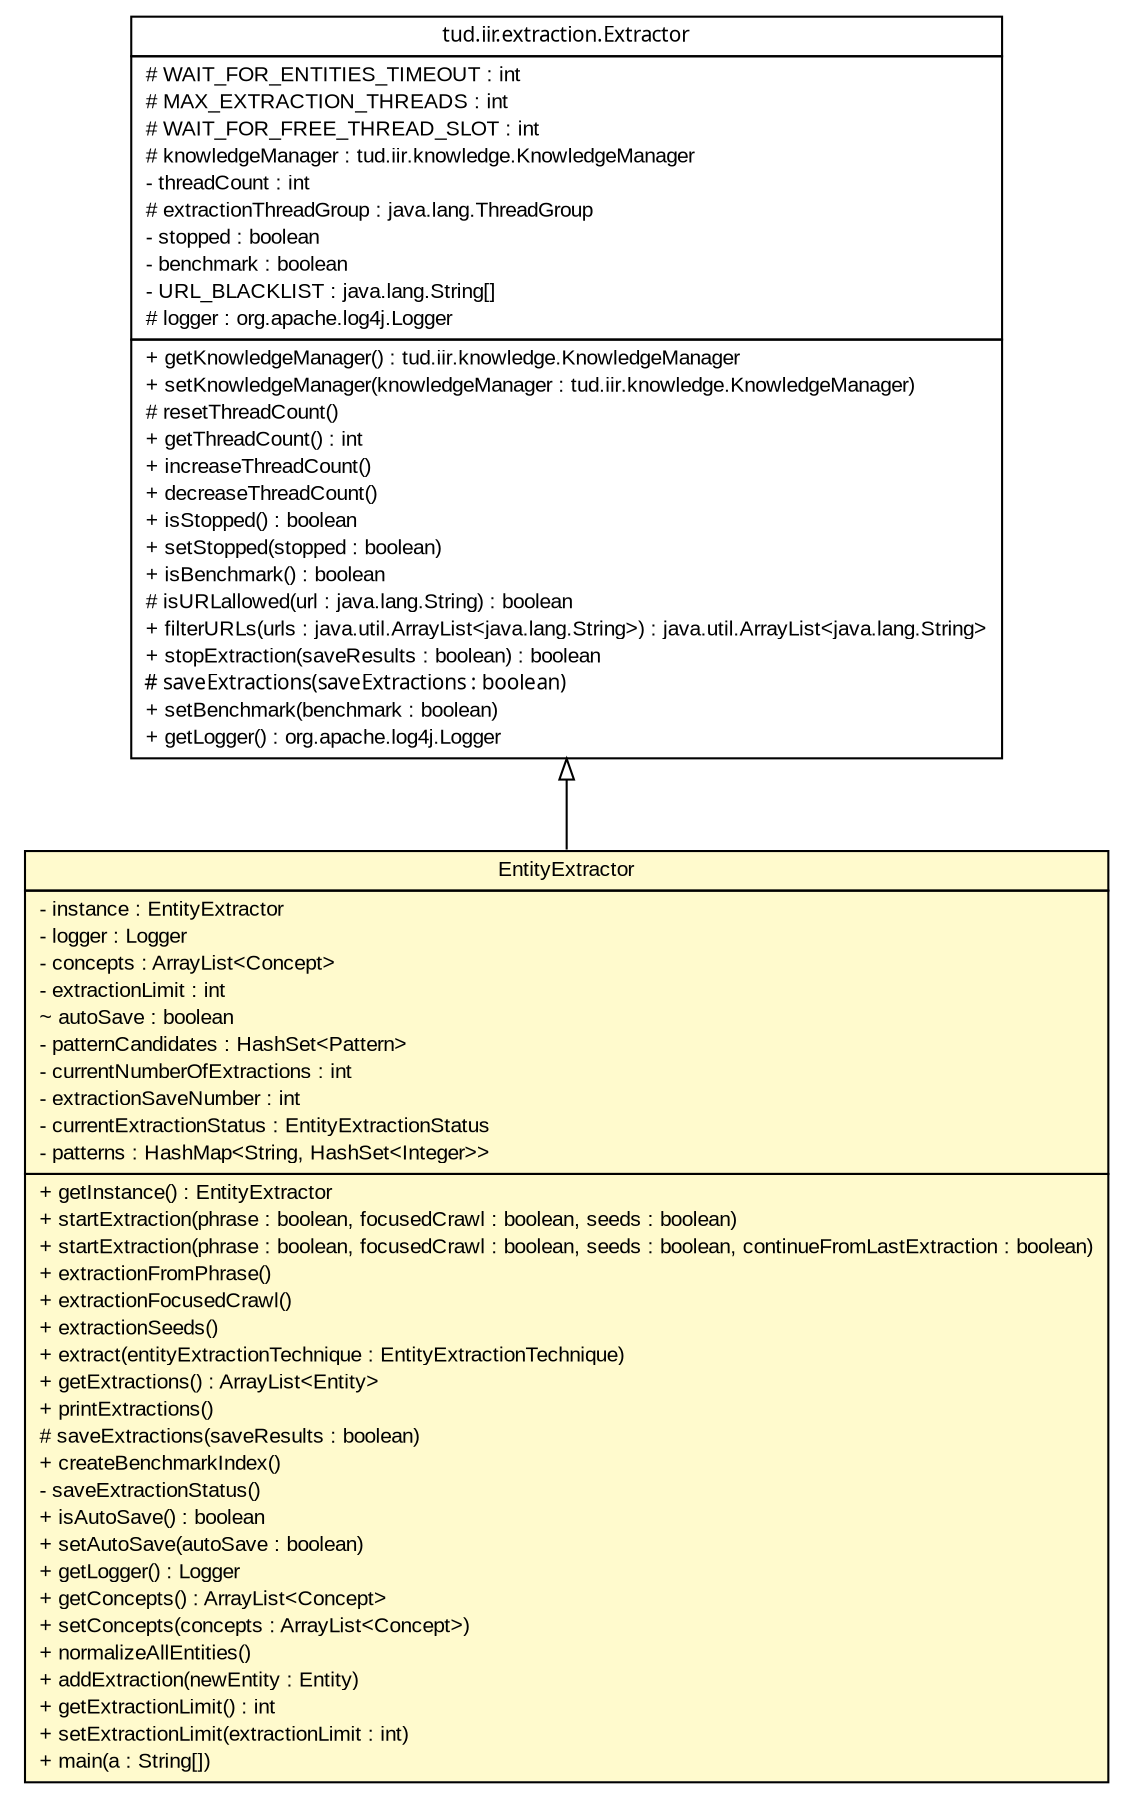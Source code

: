 #!/usr/local/bin/dot
#
# Class diagram 
# Generated by UMLGraph version 5.2 (http://www.umlgraph.org/)
#

digraph G {
	edge [fontname="arial",fontsize=10,labelfontname="arial",labelfontsize=10];
	node [fontname="arial",fontsize=10,shape=plaintext];
	nodesep=0.25;
	ranksep=0.5;
	// tud.iir.extraction.Extractor
	c25078 [label=<<table title="tud.iir.extraction.Extractor" border="0" cellborder="1" cellspacing="0" cellpadding="2" port="p" href="../Extractor.html">
		<tr><td><table border="0" cellspacing="0" cellpadding="1">
<tr><td align="center" balign="center"><font face="ariali"> tud.iir.extraction.Extractor </font></td></tr>
		</table></td></tr>
		<tr><td><table border="0" cellspacing="0" cellpadding="1">
<tr><td align="left" balign="left"> # WAIT_FOR_ENTITIES_TIMEOUT : int </td></tr>
<tr><td align="left" balign="left"> # MAX_EXTRACTION_THREADS : int </td></tr>
<tr><td align="left" balign="left"> # WAIT_FOR_FREE_THREAD_SLOT : int </td></tr>
<tr><td align="left" balign="left"> # knowledgeManager : tud.iir.knowledge.KnowledgeManager </td></tr>
<tr><td align="left" balign="left"> - threadCount : int </td></tr>
<tr><td align="left" balign="left"> # extractionThreadGroup : java.lang.ThreadGroup </td></tr>
<tr><td align="left" balign="left"> - stopped : boolean </td></tr>
<tr><td align="left" balign="left"> - benchmark : boolean </td></tr>
<tr><td align="left" balign="left"> - URL_BLACKLIST : java.lang.String[] </td></tr>
<tr><td align="left" balign="left"> # logger : org.apache.log4j.Logger </td></tr>
		</table></td></tr>
		<tr><td><table border="0" cellspacing="0" cellpadding="1">
<tr><td align="left" balign="left"> + getKnowledgeManager() : tud.iir.knowledge.KnowledgeManager </td></tr>
<tr><td align="left" balign="left"> + setKnowledgeManager(knowledgeManager : tud.iir.knowledge.KnowledgeManager) </td></tr>
<tr><td align="left" balign="left"> # resetThreadCount() </td></tr>
<tr><td align="left" balign="left"> + getThreadCount() : int </td></tr>
<tr><td align="left" balign="left"> + increaseThreadCount() </td></tr>
<tr><td align="left" balign="left"> + decreaseThreadCount() </td></tr>
<tr><td align="left" balign="left"> + isStopped() : boolean </td></tr>
<tr><td align="left" balign="left"> + setStopped(stopped : boolean) </td></tr>
<tr><td align="left" balign="left"> + isBenchmark() : boolean </td></tr>
<tr><td align="left" balign="left"> # isURLallowed(url : java.lang.String) : boolean </td></tr>
<tr><td align="left" balign="left"> + filterURLs(urls : java.util.ArrayList&lt;java.lang.String&gt;) : java.util.ArrayList&lt;java.lang.String&gt; </td></tr>
<tr><td align="left" balign="left"> + stopExtraction(saveResults : boolean) : boolean </td></tr>
<tr><td align="left" balign="left"><font face="ariali" point-size="10.0"> # saveExtractions(saveExtractions : boolean) </font></td></tr>
<tr><td align="left" balign="left"> + setBenchmark(benchmark : boolean) </td></tr>
<tr><td align="left" balign="left"> + getLogger() : org.apache.log4j.Logger </td></tr>
		</table></td></tr>
		</table>>, fontname="arial", fontcolor="black", fontsize=10.0];
	// tud.iir.extraction.entity.EntityExtractor
	c25096 [label=<<table title="tud.iir.extraction.entity.EntityExtractor" border="0" cellborder="1" cellspacing="0" cellpadding="2" port="p" bgcolor="lemonChiffon" href="./EntityExtractor.html">
		<tr><td><table border="0" cellspacing="0" cellpadding="1">
<tr><td align="center" balign="center"> EntityExtractor </td></tr>
		</table></td></tr>
		<tr><td><table border="0" cellspacing="0" cellpadding="1">
<tr><td align="left" balign="left"> - instance : EntityExtractor </td></tr>
<tr><td align="left" balign="left"> - logger : Logger </td></tr>
<tr><td align="left" balign="left"> - concepts : ArrayList&lt;Concept&gt; </td></tr>
<tr><td align="left" balign="left"> - extractionLimit : int </td></tr>
<tr><td align="left" balign="left"> ~ autoSave : boolean </td></tr>
<tr><td align="left" balign="left"> - patternCandidates : HashSet&lt;Pattern&gt; </td></tr>
<tr><td align="left" balign="left"> - currentNumberOfExtractions : int </td></tr>
<tr><td align="left" balign="left"> - extractionSaveNumber : int </td></tr>
<tr><td align="left" balign="left"> - currentExtractionStatus : EntityExtractionStatus </td></tr>
<tr><td align="left" balign="left"> - patterns : HashMap&lt;String, HashSet&lt;Integer&gt;&gt; </td></tr>
		</table></td></tr>
		<tr><td><table border="0" cellspacing="0" cellpadding="1">
<tr><td align="left" balign="left"> + getInstance() : EntityExtractor </td></tr>
<tr><td align="left" balign="left"> + startExtraction(phrase : boolean, focusedCrawl : boolean, seeds : boolean) </td></tr>
<tr><td align="left" balign="left"> + startExtraction(phrase : boolean, focusedCrawl : boolean, seeds : boolean, continueFromLastExtraction : boolean) </td></tr>
<tr><td align="left" balign="left"> + extractionFromPhrase() </td></tr>
<tr><td align="left" balign="left"> + extractionFocusedCrawl() </td></tr>
<tr><td align="left" balign="left"> + extractionSeeds() </td></tr>
<tr><td align="left" balign="left"> + extract(entityExtractionTechnique : EntityExtractionTechnique) </td></tr>
<tr><td align="left" balign="left"> + getExtractions() : ArrayList&lt;Entity&gt; </td></tr>
<tr><td align="left" balign="left"> + printExtractions() </td></tr>
<tr><td align="left" balign="left"> # saveExtractions(saveResults : boolean) </td></tr>
<tr><td align="left" balign="left"> + createBenchmarkIndex() </td></tr>
<tr><td align="left" balign="left"> - saveExtractionStatus() </td></tr>
<tr><td align="left" balign="left"> + isAutoSave() : boolean </td></tr>
<tr><td align="left" balign="left"> + setAutoSave(autoSave : boolean) </td></tr>
<tr><td align="left" balign="left"> + getLogger() : Logger </td></tr>
<tr><td align="left" balign="left"> + getConcepts() : ArrayList&lt;Concept&gt; </td></tr>
<tr><td align="left" balign="left"> + setConcepts(concepts : ArrayList&lt;Concept&gt;) </td></tr>
<tr><td align="left" balign="left"> + normalizeAllEntities() </td></tr>
<tr><td align="left" balign="left"> + addExtraction(newEntity : Entity) </td></tr>
<tr><td align="left" balign="left"> + getExtractionLimit() : int </td></tr>
<tr><td align="left" balign="left"> + setExtractionLimit(extractionLimit : int) </td></tr>
<tr><td align="left" balign="left"> + main(a : String[]) </td></tr>
		</table></td></tr>
		</table>>, fontname="arial", fontcolor="black", fontsize=10.0];
	//tud.iir.extraction.entity.EntityExtractor extends tud.iir.extraction.Extractor
	c25078:p -> c25096:p [dir=back,arrowtail=empty];
}

